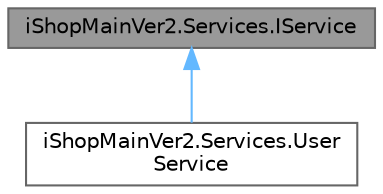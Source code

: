 digraph "iShopMainVer2.Services.IService"
{
 // LATEX_PDF_SIZE
  bgcolor="transparent";
  edge [fontname=Helvetica,fontsize=10,labelfontname=Helvetica,labelfontsize=10];
  node [fontname=Helvetica,fontsize=10,shape=box,height=0.2,width=0.4];
  Node1 [id="Node000001",label="iShopMainVer2.Services.IService",height=0.2,width=0.4,color="gray40", fillcolor="grey60", style="filled", fontcolor="black",tooltip=" "];
  Node1 -> Node2 [id="edge1_Node000001_Node000002",dir="back",color="steelblue1",style="solid",tooltip=" "];
  Node2 [id="Node000002",label="iShopMainVer2.Services.User\lService",height=0.2,width=0.4,color="gray40", fillcolor="white", style="filled",URL="$classi_shop_main_ver2_1_1_services_1_1_user_service.html",tooltip=" "];
}
